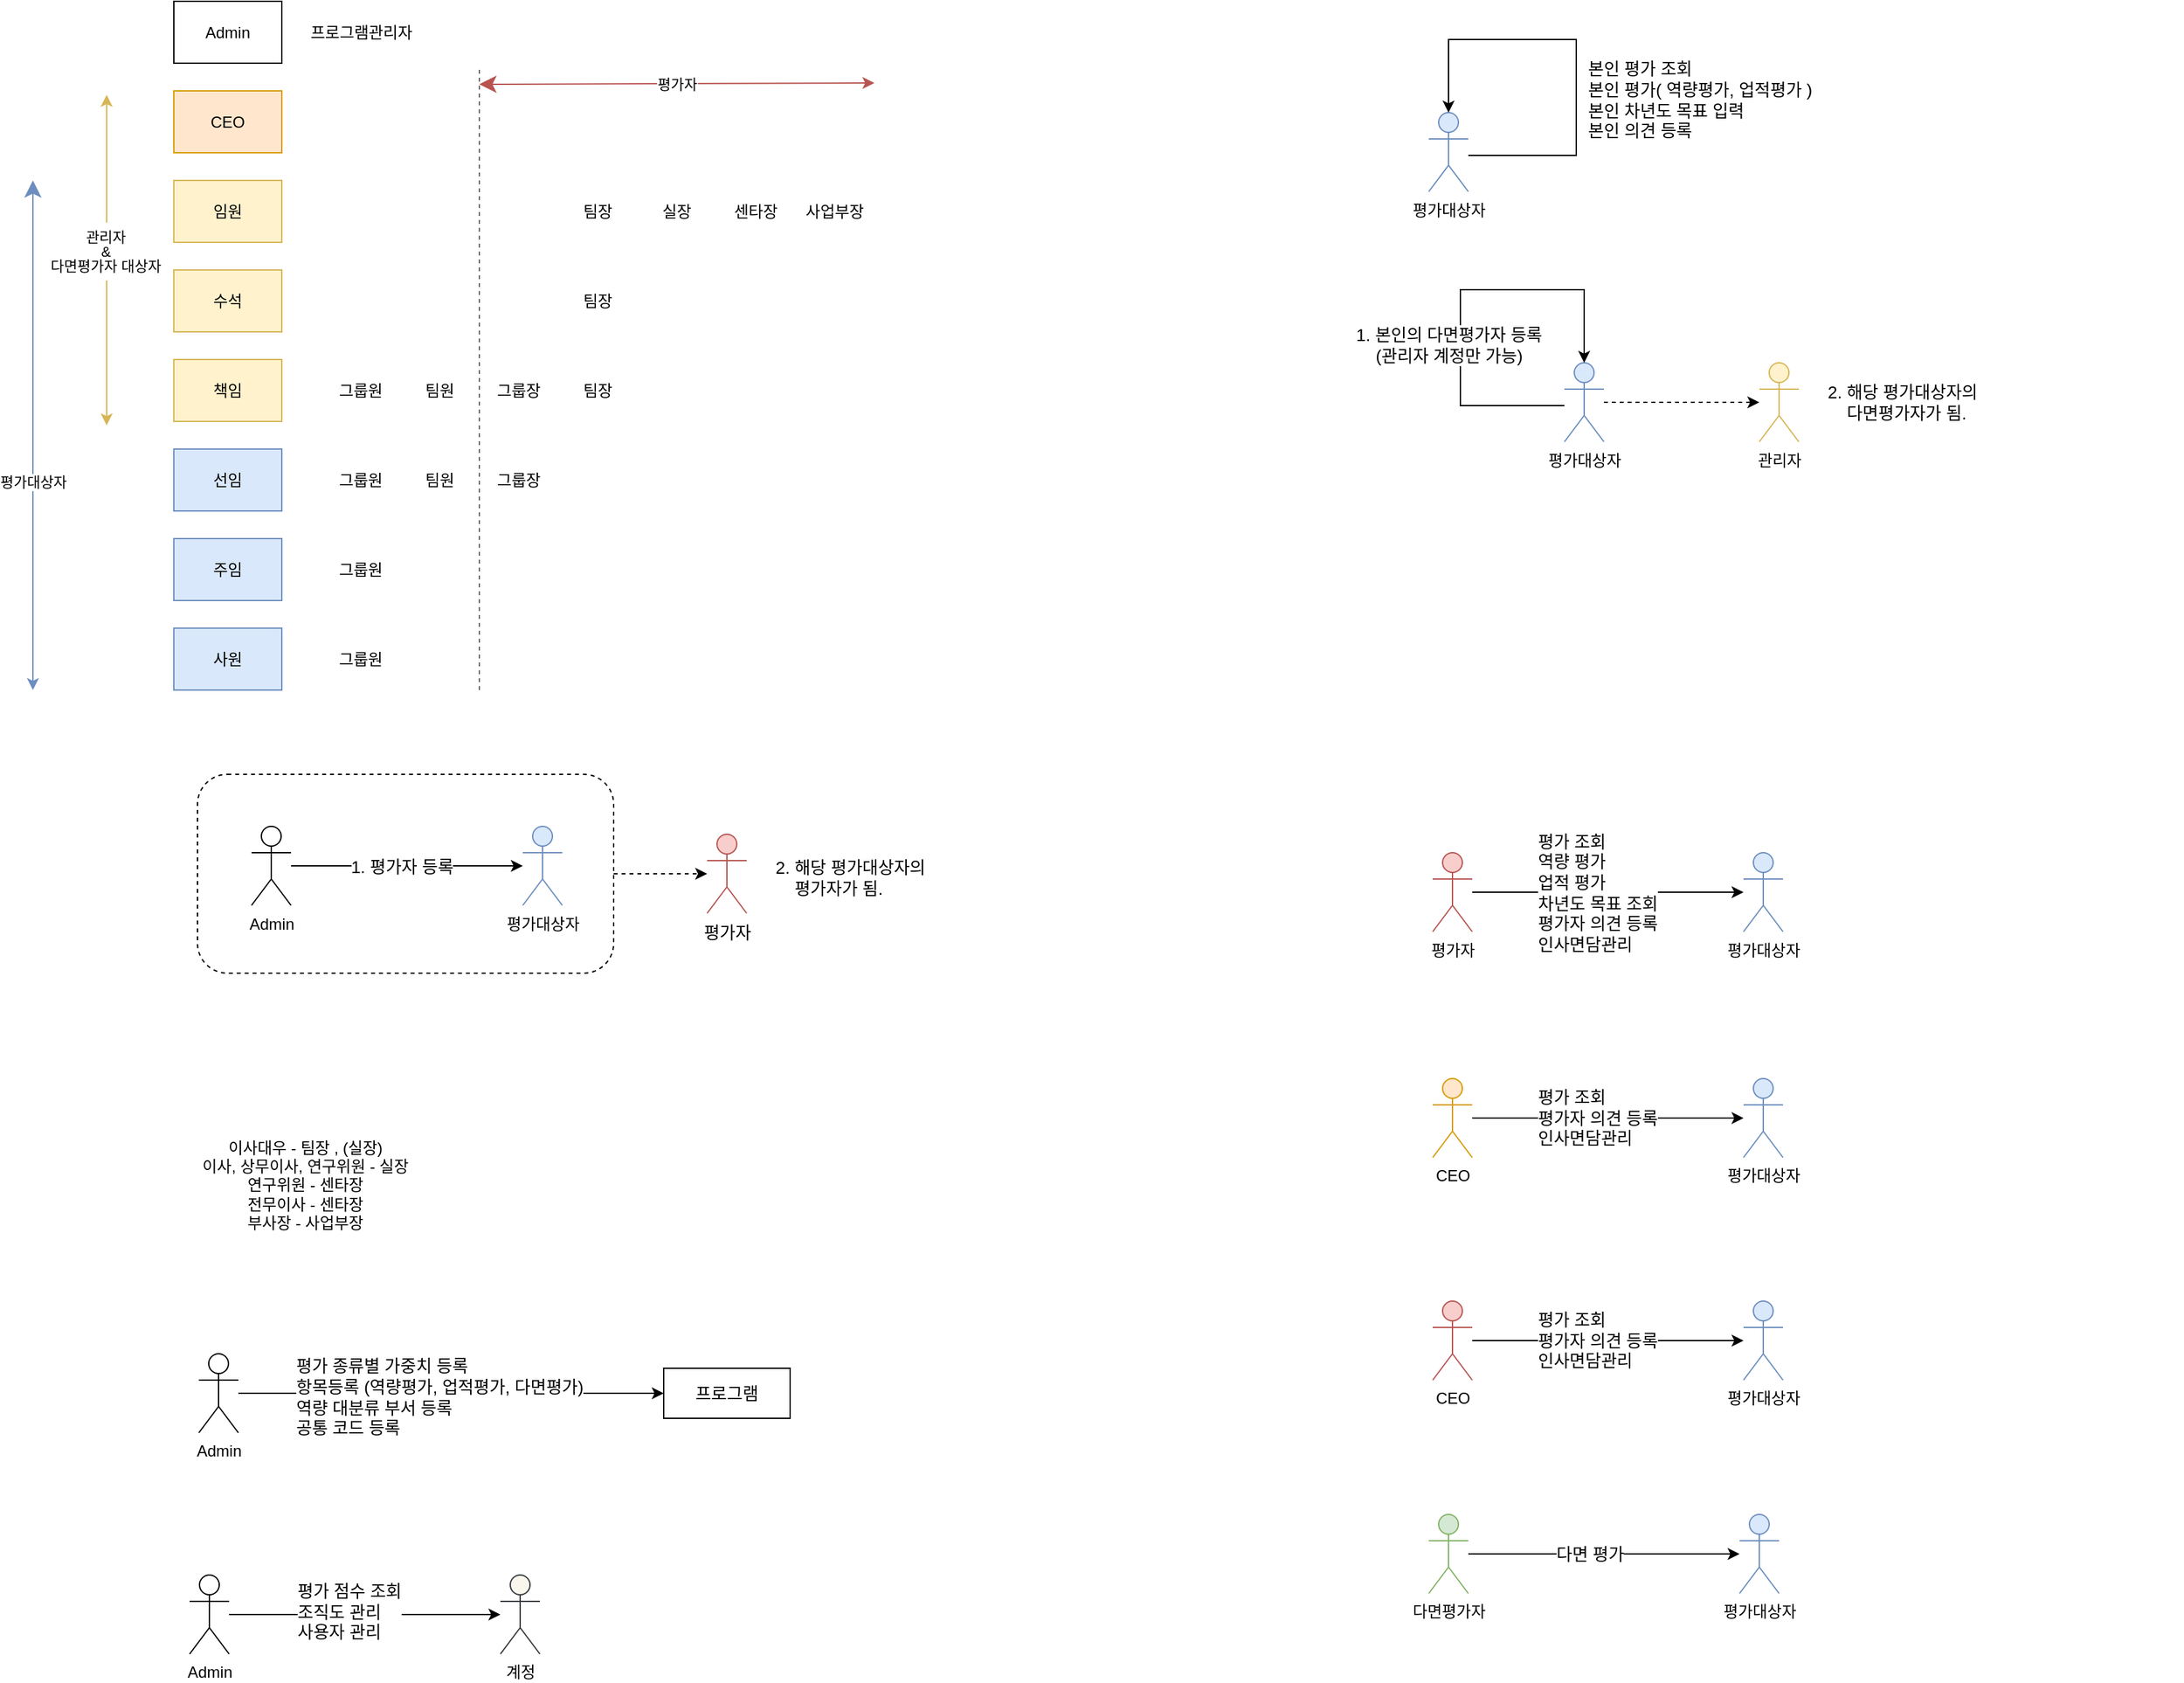 <mxfile version="18.2.1" type="github"><diagram id="1FCkItGzOGbUwXb37eGp" name="Page-1"><mxGraphModel dx="1108" dy="547" grid="0" gridSize="10" guides="1" tooltips="1" connect="1" arrows="1" fold="1" page="1" pageScale="1" pageWidth="2339" pageHeight="3300" math="0" shadow="0"><root><mxCell id="0"/><mxCell id="1" parent="0"/><mxCell id="QuWs3r2BBIZSGpTU1XE8-95" style="edgeStyle=orthogonalEdgeStyle;rounded=0;orthogonalLoop=1;jettySize=auto;html=1;exitX=1;exitY=0.5;exitDx=0;exitDy=0;dashed=1;fontFamily=Helvetica;fontSize=13;startSize=10;" parent="1" source="QuWs3r2BBIZSGpTU1XE8-89" target="QuWs3r2BBIZSGpTU1XE8-94" edge="1"><mxGeometry relative="1" as="geometry"/></mxCell><mxCell id="QuWs3r2BBIZSGpTU1XE8-89" value="" style="rounded=1;whiteSpace=wrap;html=1;fontFamily=Helvetica;fontSize=13;fillColor=none;dashed=1;" parent="1" vertex="1"><mxGeometry x="178" y="660" width="316" height="151" as="geometry"/></mxCell><mxCell id="QuWs3r2BBIZSGpTU1XE8-2" value="Admin" style="rounded=0;whiteSpace=wrap;html=1;" parent="1" vertex="1"><mxGeometry x="160" y="73" width="82" height="47" as="geometry"/></mxCell><mxCell id="QuWs3r2BBIZSGpTU1XE8-11" value="CEO" style="rounded=0;whiteSpace=wrap;html=1;fillColor=#ffe6cc;strokeColor=#d79b00;" parent="1" vertex="1"><mxGeometry x="160" y="141" width="82" height="47" as="geometry"/></mxCell><mxCell id="QuWs3r2BBIZSGpTU1XE8-12" value="임원" style="rounded=0;whiteSpace=wrap;html=1;fillColor=#fff2cc;strokeColor=#d6b656;" parent="1" vertex="1"><mxGeometry x="160" y="209" width="82" height="47" as="geometry"/></mxCell><mxCell id="QuWs3r2BBIZSGpTU1XE8-13" value="수석" style="rounded=0;whiteSpace=wrap;html=1;fillColor=#fff2cc;strokeColor=#d6b656;" parent="1" vertex="1"><mxGeometry x="160" y="277" width="82" height="47" as="geometry"/></mxCell><mxCell id="QuWs3r2BBIZSGpTU1XE8-14" value="책임" style="rounded=0;whiteSpace=wrap;html=1;fillColor=#fff2cc;strokeColor=#d6b656;" parent="1" vertex="1"><mxGeometry x="160" y="345" width="82" height="47" as="geometry"/></mxCell><mxCell id="QuWs3r2BBIZSGpTU1XE8-15" value="선임" style="rounded=0;whiteSpace=wrap;html=1;fillColor=#dae8fc;strokeColor=#6c8ebf;" parent="1" vertex="1"><mxGeometry x="160" y="413" width="82" height="47" as="geometry"/></mxCell><mxCell id="QuWs3r2BBIZSGpTU1XE8-16" value="주임" style="rounded=0;whiteSpace=wrap;html=1;fillColor=#dae8fc;strokeColor=#6c8ebf;" parent="1" vertex="1"><mxGeometry x="160" y="481" width="82" height="47" as="geometry"/></mxCell><mxCell id="QuWs3r2BBIZSGpTU1XE8-17" value="사원" style="rounded=0;whiteSpace=wrap;html=1;fillColor=#dae8fc;strokeColor=#6c8ebf;" parent="1" vertex="1"><mxGeometry x="160" y="549" width="82" height="47" as="geometry"/></mxCell><mxCell id="QuWs3r2BBIZSGpTU1XE8-19" value="" style="endArrow=classic;startArrow=classic;html=1;rounded=0;entryX=0;entryY=0;entryDx=0;entryDy=0;exitX=0;exitY=1;exitDx=0;exitDy=0;fillColor=#fff2cc;strokeColor=#d6b656;" parent="1" edge="1"><mxGeometry width="50" height="50" relative="1" as="geometry"><mxPoint x="109" y="395" as="sourcePoint"/><mxPoint x="109" y="144" as="targetPoint"/></mxGeometry></mxCell><mxCell id="QuWs3r2BBIZSGpTU1XE8-20" value="&lt;p style=&quot;line-height: 0;&quot;&gt;관리자&lt;/p&gt;&lt;p style=&quot;line-height: 0;&quot;&gt;&amp;nbsp;&amp;amp;&amp;nbsp;&lt;/p&gt;&lt;p style=&quot;line-height: 0;&quot;&gt;다면평가자 대상자&lt;br&gt;&lt;/p&gt;" style="edgeLabel;html=1;align=center;verticalAlign=middle;resizable=0;points=[];" parent="QuWs3r2BBIZSGpTU1XE8-19" vertex="1" connectable="0"><mxGeometry x="-0.643" y="-1" relative="1" as="geometry"><mxPoint x="-2" y="-88" as="offset"/></mxGeometry></mxCell><mxCell id="QuWs3r2BBIZSGpTU1XE8-24" value="그룹원" style="text;html=1;strokeColor=none;fillColor=none;align=center;verticalAlign=middle;whiteSpace=wrap;rounded=0;" parent="1" vertex="1"><mxGeometry x="272" y="557.5" width="60" height="30" as="geometry"/></mxCell><mxCell id="QuWs3r2BBIZSGpTU1XE8-25" value="그룹원" style="text;html=1;strokeColor=none;fillColor=none;align=center;verticalAlign=middle;whiteSpace=wrap;rounded=0;" parent="1" vertex="1"><mxGeometry x="272" y="489.5" width="60" height="30" as="geometry"/></mxCell><mxCell id="QuWs3r2BBIZSGpTU1XE8-29" value="그룹원" style="text;html=1;strokeColor=none;fillColor=none;align=center;verticalAlign=middle;whiteSpace=wrap;rounded=0;" parent="1" vertex="1"><mxGeometry x="272" y="421.5" width="60" height="30" as="geometry"/></mxCell><mxCell id="QuWs3r2BBIZSGpTU1XE8-30" value="팀원" style="text;html=1;strokeColor=none;fillColor=none;align=center;verticalAlign=middle;whiteSpace=wrap;rounded=0;" parent="1" vertex="1"><mxGeometry x="332" y="421.5" width="60" height="30" as="geometry"/></mxCell><mxCell id="QuWs3r2BBIZSGpTU1XE8-31" value="그룹장" style="text;html=1;strokeColor=none;fillColor=none;align=center;verticalAlign=middle;whiteSpace=wrap;rounded=0;" parent="1" vertex="1"><mxGeometry x="392" y="421.5" width="60" height="30" as="geometry"/></mxCell><mxCell id="QuWs3r2BBIZSGpTU1XE8-32" value="그룹원" style="text;html=1;strokeColor=none;fillColor=none;align=center;verticalAlign=middle;whiteSpace=wrap;rounded=0;" parent="1" vertex="1"><mxGeometry x="272" y="353.5" width="60" height="30" as="geometry"/></mxCell><mxCell id="QuWs3r2BBIZSGpTU1XE8-33" value="팀원" style="text;html=1;strokeColor=none;fillColor=none;align=center;verticalAlign=middle;whiteSpace=wrap;rounded=0;" parent="1" vertex="1"><mxGeometry x="332" y="353.5" width="60" height="30" as="geometry"/></mxCell><mxCell id="QuWs3r2BBIZSGpTU1XE8-34" value="그룹장" style="text;html=1;strokeColor=none;fillColor=none;align=center;verticalAlign=middle;whiteSpace=wrap;rounded=0;" parent="1" vertex="1"><mxGeometry x="392" y="353.5" width="60" height="30" as="geometry"/></mxCell><mxCell id="QuWs3r2BBIZSGpTU1XE8-35" value="팀장" style="text;html=1;strokeColor=none;fillColor=none;align=center;verticalAlign=middle;whiteSpace=wrap;rounded=0;" parent="1" vertex="1"><mxGeometry x="452" y="353.5" width="60" height="30" as="geometry"/></mxCell><mxCell id="QuWs3r2BBIZSGpTU1XE8-36" value="팀장" style="text;html=1;strokeColor=none;fillColor=none;align=center;verticalAlign=middle;whiteSpace=wrap;rounded=0;" parent="1" vertex="1"><mxGeometry x="452" y="285.5" width="60" height="30" as="geometry"/></mxCell><mxCell id="QuWs3r2BBIZSGpTU1XE8-37" value="실장" style="text;html=1;strokeColor=none;fillColor=none;align=center;verticalAlign=middle;whiteSpace=wrap;rounded=0;" parent="1" vertex="1"><mxGeometry x="512" y="217.5" width="60" height="30" as="geometry"/></mxCell><mxCell id="QuWs3r2BBIZSGpTU1XE8-38" value="센타장" style="text;html=1;strokeColor=none;fillColor=none;align=center;verticalAlign=middle;whiteSpace=wrap;rounded=0;" parent="1" vertex="1"><mxGeometry x="572" y="217.5" width="60" height="30" as="geometry"/></mxCell><mxCell id="QuWs3r2BBIZSGpTU1XE8-39" value="사업부장" style="text;html=1;strokeColor=none;fillColor=none;align=center;verticalAlign=middle;whiteSpace=wrap;rounded=0;" parent="1" vertex="1"><mxGeometry x="632" y="217.5" width="60" height="30" as="geometry"/></mxCell><mxCell id="QuWs3r2BBIZSGpTU1XE8-40" value="팀장" style="text;html=1;strokeColor=none;fillColor=none;align=center;verticalAlign=middle;whiteSpace=wrap;rounded=0;" parent="1" vertex="1"><mxGeometry x="452" y="217.5" width="60" height="30" as="geometry"/></mxCell><mxCell id="QuWs3r2BBIZSGpTU1XE8-41" value="이사대우 - 팀장 , (실장)&lt;br&gt;이사, 상무이사, 연구위원 - 실장&lt;br&gt;연구위원 - 센타장&lt;br&gt;전무이사 - 센타장&lt;br&gt;부사장 - 사업부장" style="text;html=1;strokeColor=none;fillColor=none;align=center;verticalAlign=middle;whiteSpace=wrap;rounded=0;" parent="1" vertex="1"><mxGeometry x="75" y="957" width="370" height="30" as="geometry"/></mxCell><mxCell id="QuWs3r2BBIZSGpTU1XE8-42" value="" style="endArrow=none;html=1;rounded=0;startSize=10;dashed=1;fillColor=#f5f5f5;strokeColor=#666666;" parent="1" edge="1"><mxGeometry width="50" height="50" relative="1" as="geometry"><mxPoint x="392" y="596" as="sourcePoint"/><mxPoint x="392" y="123" as="targetPoint"/></mxGeometry></mxCell><mxCell id="QuWs3r2BBIZSGpTU1XE8-43" value="" style="endArrow=classic;startArrow=classic;html=1;rounded=0;startSize=10;entryX=1;entryY=0.5;entryDx=0;entryDy=0;fillColor=#f8cecc;strokeColor=#b85450;" parent="1" edge="1"><mxGeometry width="50" height="50" relative="1" as="geometry"><mxPoint x="392" y="136" as="sourcePoint"/><mxPoint x="692" y="135" as="targetPoint"/></mxGeometry></mxCell><mxCell id="QuWs3r2BBIZSGpTU1XE8-44" value="평가자" style="edgeLabel;html=1;align=center;verticalAlign=middle;resizable=0;points=[];" parent="QuWs3r2BBIZSGpTU1XE8-43" vertex="1" connectable="0"><mxGeometry x="0.181" relative="1" as="geometry"><mxPoint x="-27" as="offset"/></mxGeometry></mxCell><mxCell id="QuWs3r2BBIZSGpTU1XE8-45" value="" style="endArrow=classic;startArrow=classic;html=1;rounded=0;startSize=10;exitX=0;exitY=0;exitDx=0;exitDy=0;entryX=0;entryY=1;entryDx=0;entryDy=0;fillColor=#dae8fc;strokeColor=#6c8ebf;" parent="1" edge="1"><mxGeometry width="50" height="50" relative="1" as="geometry"><mxPoint x="53" y="209" as="sourcePoint"/><mxPoint x="53" y="596.0" as="targetPoint"/></mxGeometry></mxCell><mxCell id="QuWs3r2BBIZSGpTU1XE8-46" value="평가대상자" style="edgeLabel;html=1;align=center;verticalAlign=middle;resizable=0;points=[];" parent="QuWs3r2BBIZSGpTU1XE8-45" vertex="1" connectable="0"><mxGeometry x="0.157" relative="1" as="geometry"><mxPoint y="5" as="offset"/></mxGeometry></mxCell><mxCell id="QuWs3r2BBIZSGpTU1XE8-47" value="프로그램관리자" style="text;html=1;strokeColor=none;fillColor=none;align=center;verticalAlign=middle;whiteSpace=wrap;rounded=0;" parent="1" vertex="1"><mxGeometry x="253.5" y="81.5" width="97" height="30" as="geometry"/></mxCell><mxCell id="QuWs3r2BBIZSGpTU1XE8-51" value="평가대상자" style="shape=umlActor;verticalLabelPosition=bottom;verticalAlign=top;html=1;outlineConnect=0;fillColor=#dae8fc;strokeColor=#6c8ebf;" parent="1" vertex="1"><mxGeometry x="1113" y="157.5" width="30" height="60" as="geometry"/></mxCell><mxCell id="QuWs3r2BBIZSGpTU1XE8-55" style="edgeStyle=orthogonalEdgeStyle;rounded=0;orthogonalLoop=1;jettySize=auto;html=1;startSize=10;" parent="1" source="QuWs3r2BBIZSGpTU1XE8-51" target="QuWs3r2BBIZSGpTU1XE8-51" edge="1"><mxGeometry relative="1" as="geometry"><Array as="points"><mxPoint x="1225" y="190"/><mxPoint x="1225" y="102"/><mxPoint x="1128" y="102"/></Array></mxGeometry></mxCell><mxCell id="QuWs3r2BBIZSGpTU1XE8-64" value="본인 평가 조회&lt;br style=&quot;font-size: 13px;&quot;&gt;본인 평가( 역량평가, 업적평가 )&lt;br style=&quot;font-size: 13px;&quot;&gt;본인 차년도 목표 입력&lt;br style=&quot;font-size: 13px;&quot;&gt;본인 의견 등록" style="edgeLabel;html=1;align=left;verticalAlign=middle;resizable=0;points=[];fontStyle=0;fontSize=13;horizontal=1;fontFamily=Helvetica;spacingTop=0;spacing=2;" parent="QuWs3r2BBIZSGpTU1XE8-55" vertex="1" connectable="0"><mxGeometry x="-0.105" y="2" relative="1" as="geometry"><mxPoint x="9" y="20" as="offset"/></mxGeometry></mxCell><mxCell id="QuWs3r2BBIZSGpTU1XE8-60" style="edgeStyle=orthogonalEdgeStyle;rounded=0;orthogonalLoop=1;jettySize=auto;html=1;startSize=10;" parent="1" source="QuWs3r2BBIZSGpTU1XE8-61" target="QuWs3r2BBIZSGpTU1XE8-62" edge="1"><mxGeometry relative="1" as="geometry"/></mxCell><mxCell id="QuWs3r2BBIZSGpTU1XE8-97" value="평가 조회&lt;br&gt;역량 평가&lt;br&gt;업적 평가&lt;br&gt;차년도 목표 조회&lt;br&gt;평가자 의견 등록&lt;br&gt;인사면담관리" style="edgeLabel;html=1;align=left;verticalAlign=middle;resizable=0;points=[];fontSize=13;fontFamily=Helvetica;" parent="QuWs3r2BBIZSGpTU1XE8-60" vertex="1" connectable="0"><mxGeometry x="0.078" y="-2" relative="1" as="geometry"><mxPoint x="-63" y="-2" as="offset"/></mxGeometry></mxCell><mxCell id="QuWs3r2BBIZSGpTU1XE8-61" value="평가자" style="shape=umlActor;verticalLabelPosition=bottom;verticalAlign=top;html=1;outlineConnect=0;fillColor=#f8cecc;strokeColor=#b85450;" parent="1" vertex="1"><mxGeometry x="1116" y="719.5" width="30" height="60" as="geometry"/></mxCell><mxCell id="QuWs3r2BBIZSGpTU1XE8-62" value="평가대상자" style="shape=umlActor;verticalLabelPosition=bottom;verticalAlign=top;html=1;outlineConnect=0;fillColor=#dae8fc;strokeColor=#6c8ebf;" parent="1" vertex="1"><mxGeometry x="1352" y="719.5" width="30" height="60" as="geometry"/></mxCell><mxCell id="QuWs3r2BBIZSGpTU1XE8-67" style="edgeStyle=orthogonalEdgeStyle;rounded=0;orthogonalLoop=1;jettySize=auto;html=1;startSize=10;" parent="1" source="QuWs3r2BBIZSGpTU1XE8-68" target="QuWs3r2BBIZSGpTU1XE8-69" edge="1"><mxGeometry relative="1" as="geometry"/></mxCell><mxCell id="QuWs3r2BBIZSGpTU1XE8-71" value="1. 평가자 등록" style="edgeLabel;html=1;align=center;verticalAlign=middle;resizable=0;points=[];fontSize=13;fontFamily=Helvetica;" parent="QuWs3r2BBIZSGpTU1XE8-67" vertex="1" connectable="0"><mxGeometry x="-0.288" y="-2" relative="1" as="geometry"><mxPoint x="21" y="-2" as="offset"/></mxGeometry></mxCell><mxCell id="QuWs3r2BBIZSGpTU1XE8-68" value="Admin" style="shape=umlActor;verticalLabelPosition=bottom;verticalAlign=top;html=1;outlineConnect=0;" parent="1" vertex="1"><mxGeometry x="219" y="699.5" width="30" height="60" as="geometry"/></mxCell><mxCell id="QuWs3r2BBIZSGpTU1XE8-69" value="평가대상자" style="shape=umlActor;verticalLabelPosition=bottom;verticalAlign=top;html=1;outlineConnect=0;fillColor=#dae8fc;strokeColor=#6c8ebf;" parent="1" vertex="1"><mxGeometry x="425" y="699.5" width="30" height="60" as="geometry"/></mxCell><mxCell id="QuWs3r2BBIZSGpTU1XE8-75" value="관리자" style="shape=umlActor;verticalLabelPosition=bottom;verticalAlign=top;html=1;outlineConnect=0;fillColor=#fff2cc;strokeColor=#d6b656;" parent="1" vertex="1"><mxGeometry x="1364" y="347.5" width="30" height="60" as="geometry"/></mxCell><mxCell id="QuWs3r2BBIZSGpTU1XE8-79" value="평가대상자" style="shape=umlActor;verticalLabelPosition=bottom;verticalAlign=top;html=1;outlineConnect=0;fillColor=#dae8fc;strokeColor=#6c8ebf;" parent="1" vertex="1"><mxGeometry x="1216" y="347.5" width="30" height="60" as="geometry"/></mxCell><mxCell id="QuWs3r2BBIZSGpTU1XE8-80" style="edgeStyle=orthogonalEdgeStyle;rounded=0;orthogonalLoop=1;jettySize=auto;html=1;startSize=10;" parent="1" source="QuWs3r2BBIZSGpTU1XE8-79" target="QuWs3r2BBIZSGpTU1XE8-79" edge="1"><mxGeometry relative="1" as="geometry"><Array as="points"><mxPoint x="1137" y="380"/><mxPoint x="1137" y="292"/><mxPoint x="1231" y="292"/></Array></mxGeometry></mxCell><mxCell id="QuWs3r2BBIZSGpTU1XE8-81" value="1. 본인의 다면평가자 등록&lt;br&gt;(관리자 계정만 가능)" style="edgeLabel;html=1;align=center;verticalAlign=middle;resizable=0;points=[];fontStyle=0;fontSize=13;horizontal=1;fontFamily=Helvetica;spacingTop=0;spacing=2;" parent="QuWs3r2BBIZSGpTU1XE8-80" vertex="1" connectable="0"><mxGeometry x="-0.105" y="2" relative="1" as="geometry"><mxPoint x="-7" y="16" as="offset"/></mxGeometry></mxCell><mxCell id="QuWs3r2BBIZSGpTU1XE8-84" value="2. 해당 평가대상자의 &#10;    다면평가자가 됨." style="text;strokeColor=none;fillColor=none;align=left;verticalAlign=middle;spacingLeft=4;spacingRight=4;overflow=hidden;points=[[0,0.5],[1,0.5]];portConstraint=eastwest;rotatable=0;fontFamily=Helvetica;fontSize=13;" parent="1" vertex="1"><mxGeometry x="1410" y="347.5" width="275" height="59" as="geometry"/></mxCell><mxCell id="QuWs3r2BBIZSGpTU1XE8-87" value="" style="endArrow=classic;html=1;rounded=0;fontFamily=Helvetica;fontSize=13;startSize=10;dashed=1;" parent="1" source="QuWs3r2BBIZSGpTU1XE8-79" target="QuWs3r2BBIZSGpTU1XE8-75" edge="1"><mxGeometry width="50" height="50" relative="1" as="geometry"><mxPoint x="1154" y="489" as="sourcePoint"/><mxPoint x="1204" y="439" as="targetPoint"/></mxGeometry></mxCell><mxCell id="QuWs3r2BBIZSGpTU1XE8-94" value="평가자" style="shape=umlActor;verticalLabelPosition=bottom;verticalAlign=top;html=1;outlineConnect=0;fontFamily=Helvetica;fontSize=13;strokeColor=#b85450;fillColor=#f8cecc;" parent="1" vertex="1"><mxGeometry x="565" y="705.5" width="30" height="60" as="geometry"/></mxCell><mxCell id="QuWs3r2BBIZSGpTU1XE8-96" value="2. 해당 평가대상자의 &#10;    평가자가 됨." style="text;strokeColor=none;fillColor=none;align=left;verticalAlign=middle;spacingLeft=4;spacingRight=4;overflow=hidden;points=[[0,0.5],[1,0.5]];portConstraint=eastwest;rotatable=0;fontFamily=Helvetica;fontSize=13;" parent="1" vertex="1"><mxGeometry x="611" y="708.5" width="275" height="59" as="geometry"/></mxCell><mxCell id="QuWs3r2BBIZSGpTU1XE8-102" style="edgeStyle=orthogonalEdgeStyle;rounded=0;orthogonalLoop=1;jettySize=auto;html=1;startSize=10;" parent="1" source="QuWs3r2BBIZSGpTU1XE8-104" target="QuWs3r2BBIZSGpTU1XE8-105" edge="1"><mxGeometry relative="1" as="geometry"/></mxCell><mxCell id="QuWs3r2BBIZSGpTU1XE8-103" value="평가 조회&lt;br&gt;평가자 의견 등록&lt;br&gt;인사면담관리" style="edgeLabel;html=1;align=left;verticalAlign=middle;resizable=0;points=[];fontSize=13;fontFamily=Helvetica;" parent="QuWs3r2BBIZSGpTU1XE8-102" vertex="1" connectable="0"><mxGeometry x="0.078" y="-2" relative="1" as="geometry"><mxPoint x="-63" y="-2" as="offset"/></mxGeometry></mxCell><mxCell id="QuWs3r2BBIZSGpTU1XE8-104" value="CEO" style="shape=umlActor;verticalLabelPosition=bottom;verticalAlign=top;html=1;outlineConnect=0;fillColor=#ffe6cc;strokeColor=#d79b00;" parent="1" vertex="1"><mxGeometry x="1116" y="891" width="30" height="60" as="geometry"/></mxCell><mxCell id="QuWs3r2BBIZSGpTU1XE8-105" value="평가대상자" style="shape=umlActor;verticalLabelPosition=bottom;verticalAlign=top;html=1;outlineConnect=0;fillColor=#dae8fc;strokeColor=#6c8ebf;" parent="1" vertex="1"><mxGeometry x="1352" y="891" width="30" height="60" as="geometry"/></mxCell><mxCell id="QuWs3r2BBIZSGpTU1XE8-107" style="edgeStyle=orthogonalEdgeStyle;rounded=0;orthogonalLoop=1;jettySize=auto;html=1;startSize=10;" parent="1" source="QuWs3r2BBIZSGpTU1XE8-109" target="QuWs3r2BBIZSGpTU1XE8-110" edge="1"><mxGeometry relative="1" as="geometry"/></mxCell><mxCell id="QuWs3r2BBIZSGpTU1XE8-108" value="평가 조회&lt;br&gt;평가자 의견 등록&lt;br&gt;인사면담관리" style="edgeLabel;html=1;align=left;verticalAlign=middle;resizable=0;points=[];fontSize=13;fontFamily=Helvetica;" parent="QuWs3r2BBIZSGpTU1XE8-107" vertex="1" connectable="0"><mxGeometry x="0.078" y="-2" relative="1" as="geometry"><mxPoint x="-63" y="-2" as="offset"/></mxGeometry></mxCell><mxCell id="QuWs3r2BBIZSGpTU1XE8-109" value="CEO" style="shape=umlActor;verticalLabelPosition=bottom;verticalAlign=top;html=1;outlineConnect=0;fillColor=#f8cecc;strokeColor=#b85450;" parent="1" vertex="1"><mxGeometry x="1116" y="1060" width="30" height="60" as="geometry"/></mxCell><mxCell id="QuWs3r2BBIZSGpTU1XE8-110" value="평가대상자" style="shape=umlActor;verticalLabelPosition=bottom;verticalAlign=top;html=1;outlineConnect=0;fillColor=#dae8fc;strokeColor=#6c8ebf;" parent="1" vertex="1"><mxGeometry x="1352" y="1060" width="30" height="60" as="geometry"/></mxCell><mxCell id="QuWs3r2BBIZSGpTU1XE8-111" style="edgeStyle=orthogonalEdgeStyle;rounded=0;orthogonalLoop=1;jettySize=auto;html=1;startSize=10;" parent="1" source="QuWs3r2BBIZSGpTU1XE8-113" target="QuWs3r2BBIZSGpTU1XE8-114" edge="1"><mxGeometry relative="1" as="geometry"/></mxCell><mxCell id="QuWs3r2BBIZSGpTU1XE8-112" value="다면 평가" style="edgeLabel;html=1;align=left;verticalAlign=middle;resizable=0;points=[];fontSize=13;fontFamily=Helvetica;" parent="QuWs3r2BBIZSGpTU1XE8-111" vertex="1" connectable="0"><mxGeometry x="0.078" y="-2" relative="1" as="geometry"><mxPoint x="-46" y="-2" as="offset"/></mxGeometry></mxCell><mxCell id="QuWs3r2BBIZSGpTU1XE8-113" value="다면평가자" style="shape=umlActor;verticalLabelPosition=bottom;verticalAlign=top;html=1;outlineConnect=0;fillColor=#d5e8d4;strokeColor=#82b366;" parent="1" vertex="1"><mxGeometry x="1113" y="1222" width="30" height="60" as="geometry"/></mxCell><mxCell id="QuWs3r2BBIZSGpTU1XE8-114" value="평가대상자" style="shape=umlActor;verticalLabelPosition=bottom;verticalAlign=top;html=1;outlineConnect=0;fillColor=#dae8fc;strokeColor=#6c8ebf;" parent="1" vertex="1"><mxGeometry x="1349" y="1222" width="30" height="60" as="geometry"/></mxCell><mxCell id="QuWs3r2BBIZSGpTU1XE8-115" style="edgeStyle=orthogonalEdgeStyle;rounded=0;orthogonalLoop=1;jettySize=auto;html=1;startSize=10;entryX=0;entryY=0.5;entryDx=0;entryDy=0;" parent="1" source="QuWs3r2BBIZSGpTU1XE8-117" target="QuWs3r2BBIZSGpTU1XE8-119" edge="1"><mxGeometry relative="1" as="geometry"><mxPoint x="415" y="1130" as="targetPoint"/></mxGeometry></mxCell><mxCell id="QuWs3r2BBIZSGpTU1XE8-116" value="평가 종류별 가중치 등록&lt;br&gt;항목등록 (역량평가, 업적평가, 다면평가)&lt;br&gt;역량 대분류 부서 등록&lt;br&gt;공통 코드 등록" style="edgeLabel;html=1;align=left;verticalAlign=middle;resizable=0;points=[];fontSize=13;fontFamily=Helvetica;" parent="QuWs3r2BBIZSGpTU1XE8-115" vertex="1" connectable="0"><mxGeometry x="0.078" y="-2" relative="1" as="geometry"><mxPoint x="-132" y="1" as="offset"/></mxGeometry></mxCell><mxCell id="QuWs3r2BBIZSGpTU1XE8-117" value="Admin" style="shape=umlActor;verticalLabelPosition=bottom;verticalAlign=top;html=1;outlineConnect=0;" parent="1" vertex="1"><mxGeometry x="179" y="1100" width="30" height="60" as="geometry"/></mxCell><mxCell id="QuWs3r2BBIZSGpTU1XE8-119" value="프로그램" style="rounded=0;whiteSpace=wrap;html=1;fontFamily=Helvetica;fontSize=13;" parent="1" vertex="1"><mxGeometry x="532" y="1111" width="96" height="38" as="geometry"/></mxCell><mxCell id="QuWs3r2BBIZSGpTU1XE8-120" style="edgeStyle=orthogonalEdgeStyle;rounded=0;orthogonalLoop=1;jettySize=auto;html=1;startSize=10;" parent="1" source="QuWs3r2BBIZSGpTU1XE8-122" target="QuWs3r2BBIZSGpTU1XE8-123" edge="1"><mxGeometry relative="1" as="geometry"/></mxCell><mxCell id="QuWs3r2BBIZSGpTU1XE8-121" value="평가 점수 조회&lt;br&gt;조직도 관리&lt;br&gt;사용자 관리" style="edgeLabel;html=1;align=left;verticalAlign=middle;resizable=0;points=[];fontSize=13;fontFamily=Helvetica;" parent="QuWs3r2BBIZSGpTU1XE8-120" vertex="1" connectable="0"><mxGeometry x="0.078" y="-2" relative="1" as="geometry"><mxPoint x="-61" y="-4" as="offset"/></mxGeometry></mxCell><mxCell id="QuWs3r2BBIZSGpTU1XE8-122" value="Admin" style="shape=umlActor;verticalLabelPosition=bottom;verticalAlign=top;html=1;outlineConnect=0;" parent="1" vertex="1"><mxGeometry x="172" y="1268" width="30" height="60" as="geometry"/></mxCell><mxCell id="QuWs3r2BBIZSGpTU1XE8-123" value="계정" style="shape=umlActor;verticalLabelPosition=bottom;verticalAlign=top;html=1;outlineConnect=0;fillColor=#f9f7ed;strokeColor=#36393d;" parent="1" vertex="1"><mxGeometry x="408" y="1268" width="30" height="60" as="geometry"/></mxCell></root></mxGraphModel></diagram></mxfile>